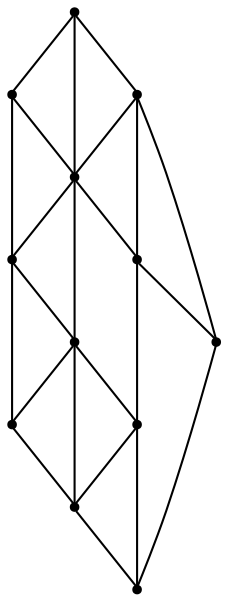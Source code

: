 graph {
  node [shape=point,comment="{\"directed\":false,\"doi\":\"10.1007/978-3-642-00219-9_39\",\"figure\":\"5\"}"]

  v0 [pos="1407.7051152428915,2501.2884945031365"]
  v1 [pos="1307.030325459325,2400.6517335833923"]
  v2 [pos="1407.7051152428915,2601.929071507309"]
  v3 [pos="1307.030325459325,2601.929071507309"]
  v4 [pos="1307.030325459325,2702.5655780214247"]
  v5 [pos="1307.030325459325,2501.2884945031365"]
  v6 [pos="1206.3512091348337,2400.6517335833923"]
  v7 [pos="1206.3512091348337,2702.5655780214247"]
  v8 [pos="1206.3512091348337,2501.2884945031365"]
  v9 [pos="1206.3512091348337,2601.929071507309"]
  v10 [pos="1105.6764193512672,2501.2884945031365"]
  v11 [pos="1105.6764193512672,2601.929071507309"]

  v0 -- v1 [id="-1",pos="1407.7051152428915,2501.2884945031365 1307.030325459325,2400.6517335833923 1307.030325459325,2400.6517335833923 1307.030325459325,2400.6517335833923"]
  v11 -- v10 [id="-2",pos="1105.6764193512672,2601.929071507309 1105.6764193512672,2501.2884945031365 1105.6764193512672,2501.2884945031365 1105.6764193512672,2501.2884945031365"]
  v11 -- v7 [id="-3",pos="1105.6764193512672,2601.929071507309 1206.3512091348337,2702.5655780214247 1206.3512091348337,2702.5655780214247 1206.3512091348337,2702.5655780214247"]
  v11 -- v9 [id="-4",pos="1105.6764193512672,2601.929071507309 1206.3512091348337,2601.929071507309 1206.3512091348337,2601.929071507309 1206.3512091348337,2601.929071507309"]
  v9 -- v3 [id="-5",pos="1206.3512091348337,2601.929071507309 1307.030325459325,2601.929071507309 1307.030325459325,2601.929071507309 1307.030325459325,2601.929071507309"]
  v3 -- v2 [id="-6",pos="1307.030325459325,2601.929071507309 1407.7051152428915,2601.929071507309 1407.7051152428915,2601.929071507309 1407.7051152428915,2601.929071507309"]
  v10 -- v6 [id="-7",pos="1105.6764193512672,2501.2884945031365 1206.3512091348337,2400.6517335833923 1206.3512091348337,2400.6517335833923 1206.3512091348337,2400.6517335833923"]
  v10 -- v9 [id="-8",pos="1105.6764193512672,2501.2884945031365 1206.3512091348337,2601.929071507309 1206.3512091348337,2601.929071507309 1206.3512091348337,2601.929071507309"]
  v9 -- v4 [id="-9",pos="1206.3512091348337,2601.929071507309 1307.030325459325,2702.5655780214247 1307.030325459325,2702.5655780214247 1307.030325459325,2702.5655780214247"]
  v10 -- v8 [id="-10",pos="1105.6764193512672,2501.2884945031365 1206.3512091348337,2501.2884945031365 1206.3512091348337,2501.2884945031365 1206.3512091348337,2501.2884945031365"]
  v8 -- v5 [id="-11",pos="1206.3512091348337,2501.2884945031365 1307.030325459325,2501.2884945031365 1307.030325459325,2501.2884945031365 1307.030325459325,2501.2884945031365"]
  v5 -- v0 [id="-12",pos="1307.030325459325,2501.2884945031365 1407.7051152428915,2501.2884945031365 1407.7051152428915,2501.2884945031365 1407.7051152428915,2501.2884945031365"]
  v7 -- v9 [id="-13",pos="1206.3512091348337,2702.5655780214247 1206.3512091348337,2601.929071507309 1206.3512091348337,2601.929071507309 1206.3512091348337,2601.929071507309"]
  v9 -- v8 [id="-14",pos="1206.3512091348337,2601.929071507309 1206.3512091348337,2501.2884945031365 1206.3512091348337,2501.2884945031365 1206.3512091348337,2501.2884945031365"]
  v8 -- v6 [id="-15",pos="1206.3512091348337,2501.2884945031365 1206.3512091348337,2400.6517335833923 1206.3512091348337,2400.6517335833923 1206.3512091348337,2400.6517335833923"]
  v7 -- v4 [id="-16",pos="1206.3512091348337,2702.5655780214247 1307.030325459325,2702.5655780214247 1307.030325459325,2702.5655780214247 1307.030325459325,2702.5655780214247"]
  v6 -- v1 [id="-17",pos="1206.3512091348337,2400.6517335833923 1307.030325459325,2400.6517335833923 1307.030325459325,2400.6517335833923 1307.030325459325,2400.6517335833923"]
  v4 -- v3 [id="-18",pos="1307.030325459325,2702.5655780214247 1307.030325459325,2601.929071507309 1307.030325459325,2601.929071507309 1307.030325459325,2601.929071507309"]
  v3 -- v5 [id="-19",pos="1307.030325459325,2601.929071507309 1307.030325459325,2501.2884945031365 1307.030325459325,2501.2884945031365 1307.030325459325,2501.2884945031365"]
  v5 -- v1 [id="-20",pos="1307.030325459325,2501.2884945031365 1307.030325459325,2400.6517335833923 1307.030325459325,2400.6517335833923 1307.030325459325,2400.6517335833923"]
  v4 -- v2 [id="-21",pos="1307.030325459325,2702.5655780214247 1407.7051152428915,2601.929071507309 1407.7051152428915,2601.929071507309 1407.7051152428915,2601.929071507309"]
  v3 -- v0 [id="-22",pos="1307.030325459325,2601.929071507309 1407.7051152428915,2501.2884945031365 1407.7051152428915,2501.2884945031365 1407.7051152428915,2501.2884945031365"]
  v2 -- v0 [id="-23",pos="1407.7051152428915,2601.929071507309 1407.7051152428915,2501.2884945031365 1407.7051152428915,2501.2884945031365 1407.7051152428915,2501.2884945031365"]
}